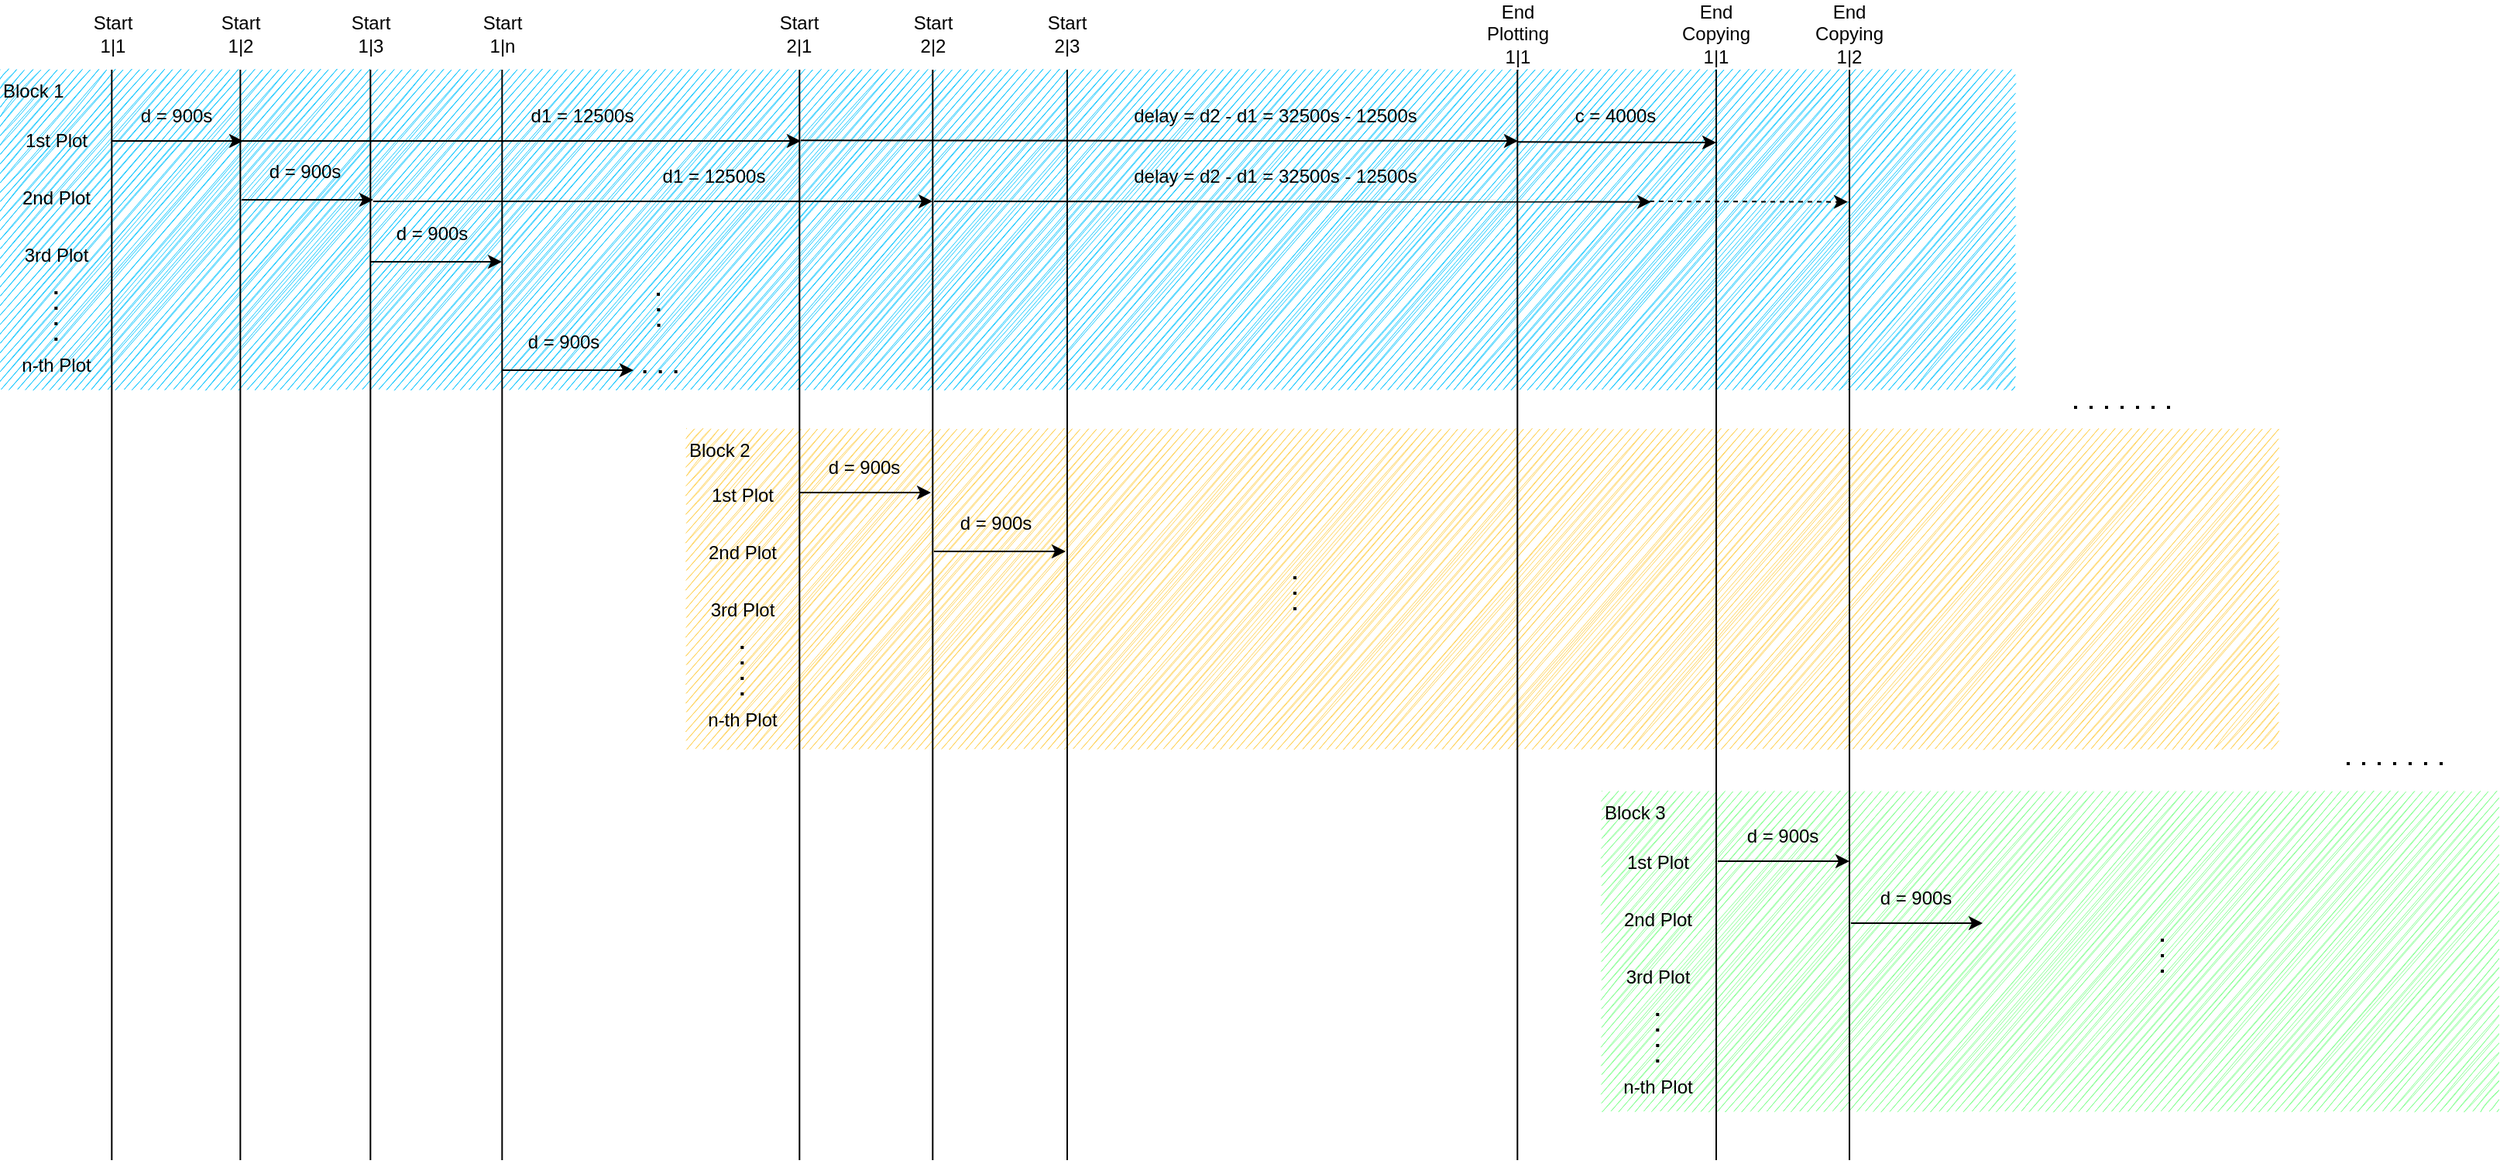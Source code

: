 <mxfile version="14.4.3" type="device"><diagram id="yvCRMvpsVP72vBLPbrq4" name="Seite-1"><mxGraphModel dx="2029" dy="815" grid="0" gridSize="10" guides="1" tooltips="1" connect="1" arrows="1" fold="1" page="0" pageScale="1" pageWidth="1169" pageHeight="827" math="0" shadow="0"><root><mxCell id="0"/><mxCell id="1" parent="0"/><mxCell id="vXeUwc7zsEq2R_QjgE9x-39" value="Block 1" style="rounded=0;whiteSpace=wrap;html=1;fillColor=#19C9FF;strokeColor=none;sketch=1;verticalAlign=top;align=left;" vertex="1" parent="1"><mxGeometry x="95" y="180" width="1301" height="206" as="geometry"/></mxCell><mxCell id="vXeUwc7zsEq2R_QjgE9x-2" value="" style="endArrow=classic;html=1;" edge="1" parent="1"><mxGeometry width="50" height="50" relative="1" as="geometry"><mxPoint x="167" y="226" as="sourcePoint"/><mxPoint x="252" y="226" as="targetPoint"/></mxGeometry></mxCell><mxCell id="vXeUwc7zsEq2R_QjgE9x-3" value="Start 1|1" style="text;html=1;strokeColor=none;fillColor=none;align=center;verticalAlign=middle;whiteSpace=wrap;rounded=0;" vertex="1" parent="1"><mxGeometry x="149" y="147" width="38" height="20" as="geometry"/></mxCell><mxCell id="vXeUwc7zsEq2R_QjgE9x-4" value="1st Plot" style="text;html=1;strokeColor=none;fillColor=none;align=center;verticalAlign=middle;whiteSpace=wrap;rounded=0;" vertex="1" parent="1"><mxGeometry x="99" y="216" width="65" height="20" as="geometry"/></mxCell><mxCell id="vXeUwc7zsEq2R_QjgE9x-6" value="" style="endArrow=classic;html=1;" edge="1" parent="1"><mxGeometry width="50" height="50" relative="1" as="geometry"><mxPoint x="251.0" y="264.0" as="sourcePoint"/><mxPoint x="336.0" y="264.0" as="targetPoint"/></mxGeometry></mxCell><mxCell id="vXeUwc7zsEq2R_QjgE9x-8" value="" style="endArrow=classic;html=1;" edge="1" parent="1"><mxGeometry width="50" height="50" relative="1" as="geometry"><mxPoint x="334.0" y="304.0" as="sourcePoint"/><mxPoint x="419" y="304.0" as="targetPoint"/></mxGeometry></mxCell><mxCell id="vXeUwc7zsEq2R_QjgE9x-9" value="2nd Plot" style="text;html=1;strokeColor=none;fillColor=none;align=center;verticalAlign=middle;whiteSpace=wrap;rounded=0;" vertex="1" parent="1"><mxGeometry x="99" y="253" width="65" height="20" as="geometry"/></mxCell><mxCell id="vXeUwc7zsEq2R_QjgE9x-10" value="3rd Plot" style="text;html=1;strokeColor=none;fillColor=none;align=center;verticalAlign=middle;whiteSpace=wrap;rounded=0;" vertex="1" parent="1"><mxGeometry x="99" y="290" width="65" height="20" as="geometry"/></mxCell><mxCell id="vXeUwc7zsEq2R_QjgE9x-11" value="d = 900s" style="text;html=1;strokeColor=none;fillColor=none;align=center;verticalAlign=middle;whiteSpace=wrap;rounded=0;" vertex="1" parent="1"><mxGeometry x="180" y="200" width="58" height="20" as="geometry"/></mxCell><mxCell id="vXeUwc7zsEq2R_QjgE9x-17" value="" style="endArrow=classic;html=1;" edge="1" parent="1"><mxGeometry width="50" height="50" relative="1" as="geometry"><mxPoint x="251" y="226" as="sourcePoint"/><mxPoint x="612" y="226" as="targetPoint"/></mxGeometry></mxCell><mxCell id="vXeUwc7zsEq2R_QjgE9x-18" value="d1 = 12500s" style="text;html=1;strokeColor=none;fillColor=none;align=center;verticalAlign=middle;whiteSpace=wrap;rounded=0;" vertex="1" parent="1"><mxGeometry x="436" y="200" width="70" height="20" as="geometry"/></mxCell><mxCell id="vXeUwc7zsEq2R_QjgE9x-19" value="d = 900s" style="text;html=1;strokeColor=none;fillColor=none;align=center;verticalAlign=middle;whiteSpace=wrap;rounded=0;" vertex="1" parent="1"><mxGeometry x="263" y="236" width="58" height="20" as="geometry"/></mxCell><mxCell id="vXeUwc7zsEq2R_QjgE9x-20" value="d = 900s" style="text;html=1;strokeColor=none;fillColor=none;align=center;verticalAlign=middle;whiteSpace=wrap;rounded=0;" vertex="1" parent="1"><mxGeometry x="345" y="276" width="58" height="20" as="geometry"/></mxCell><mxCell id="vXeUwc7zsEq2R_QjgE9x-30" value="n-th Plot" style="text;html=1;strokeColor=none;fillColor=none;align=center;verticalAlign=middle;whiteSpace=wrap;rounded=0;" vertex="1" parent="1"><mxGeometry x="99" y="361" width="65" height="20" as="geometry"/></mxCell><mxCell id="vXeUwc7zsEq2R_QjgE9x-31" value="" style="endArrow=none;dashed=1;html=1;dashPattern=1 4;strokeWidth=2;" edge="1" parent="1"><mxGeometry width="50" height="50" relative="1" as="geometry"><mxPoint x="131.16" y="355" as="sourcePoint"/><mxPoint x="131.16" y="321" as="targetPoint"/></mxGeometry></mxCell><mxCell id="vXeUwc7zsEq2R_QjgE9x-33" value="" style="endArrow=classic;html=1;" edge="1" parent="1"><mxGeometry width="50" height="50" relative="1" as="geometry"><mxPoint x="336" y="265" as="sourcePoint"/><mxPoint x="697" y="265" as="targetPoint"/></mxGeometry></mxCell><mxCell id="vXeUwc7zsEq2R_QjgE9x-34" value="d1 = 12500s" style="text;html=1;strokeColor=none;fillColor=none;align=center;verticalAlign=middle;whiteSpace=wrap;rounded=0;" vertex="1" parent="1"><mxGeometry x="521" y="239" width="70" height="20" as="geometry"/></mxCell><mxCell id="vXeUwc7zsEq2R_QjgE9x-38" value="" style="endArrow=none;dashed=1;html=1;dashPattern=1 4;strokeWidth=2;" edge="1" parent="1"><mxGeometry width="50" height="50" relative="1" as="geometry"><mxPoint x="520.31" y="346" as="sourcePoint"/><mxPoint x="520" y="324" as="targetPoint"/></mxGeometry></mxCell><mxCell id="vXeUwc7zsEq2R_QjgE9x-41" value="Block 2" style="rounded=0;whiteSpace=wrap;html=1;strokeColor=none;sketch=1;fillColor=#FFD45E;verticalAlign=top;align=left;" vertex="1" parent="1"><mxGeometry x="538" y="412" width="1028" height="206" as="geometry"/></mxCell><mxCell id="vXeUwc7zsEq2R_QjgE9x-42" value="1st Plot" style="text;html=1;strokeColor=none;fillColor=none;align=center;verticalAlign=middle;whiteSpace=wrap;rounded=0;" vertex="1" parent="1"><mxGeometry x="542" y="445" width="65" height="20" as="geometry"/></mxCell><mxCell id="vXeUwc7zsEq2R_QjgE9x-43" value="2nd Plot" style="text;html=1;strokeColor=none;fillColor=none;align=center;verticalAlign=middle;whiteSpace=wrap;rounded=0;" vertex="1" parent="1"><mxGeometry x="542" y="482" width="65" height="20" as="geometry"/></mxCell><mxCell id="vXeUwc7zsEq2R_QjgE9x-44" value="3rd Plot" style="text;html=1;strokeColor=none;fillColor=none;align=center;verticalAlign=middle;whiteSpace=wrap;rounded=0;" vertex="1" parent="1"><mxGeometry x="542" y="519" width="65" height="20" as="geometry"/></mxCell><mxCell id="vXeUwc7zsEq2R_QjgE9x-45" value="n-th Plot" style="text;html=1;strokeColor=none;fillColor=none;align=center;verticalAlign=middle;whiteSpace=wrap;rounded=0;" vertex="1" parent="1"><mxGeometry x="542" y="590" width="65" height="20" as="geometry"/></mxCell><mxCell id="vXeUwc7zsEq2R_QjgE9x-46" value="" style="endArrow=none;dashed=1;html=1;dashPattern=1 4;strokeWidth=2;" edge="1" parent="1"><mxGeometry width="50" height="50" relative="1" as="geometry"><mxPoint x="574.16" y="584" as="sourcePoint"/><mxPoint x="574.16" y="550" as="targetPoint"/></mxGeometry></mxCell><mxCell id="vXeUwc7zsEq2R_QjgE9x-48" value="" style="endArrow=classic;html=1;" edge="1" parent="1"><mxGeometry width="50" height="50" relative="1" as="geometry"><mxPoint x="611" y="453" as="sourcePoint"/><mxPoint x="696" y="453" as="targetPoint"/></mxGeometry></mxCell><mxCell id="vXeUwc7zsEq2R_QjgE9x-49" value="d = 900s" style="text;html=1;strokeColor=none;fillColor=none;align=center;verticalAlign=middle;whiteSpace=wrap;rounded=0;" vertex="1" parent="1"><mxGeometry x="624" y="427" width="58" height="20" as="geometry"/></mxCell><mxCell id="vXeUwc7zsEq2R_QjgE9x-52" value="" style="endArrow=classic;html=1;" edge="1" parent="1"><mxGeometry width="50" height="50" relative="1" as="geometry"><mxPoint x="698" y="491" as="sourcePoint"/><mxPoint x="783" y="491" as="targetPoint"/></mxGeometry></mxCell><mxCell id="vXeUwc7zsEq2R_QjgE9x-53" value="d = 900s" style="text;html=1;strokeColor=none;fillColor=none;align=center;verticalAlign=middle;whiteSpace=wrap;rounded=0;" vertex="1" parent="1"><mxGeometry x="709" y="463" width="58" height="20" as="geometry"/></mxCell><mxCell id="vXeUwc7zsEq2R_QjgE9x-57" value="" style="endArrow=classic;html=1;" edge="1" parent="1"><mxGeometry width="50" height="50" relative="1" as="geometry"><mxPoint x="612" y="225.66" as="sourcePoint"/><mxPoint x="1075" y="226" as="targetPoint"/></mxGeometry></mxCell><mxCell id="vXeUwc7zsEq2R_QjgE9x-58" value="delay = d2 - d1 = 32500s - 12500s" style="text;html=1;strokeColor=none;fillColor=none;align=center;verticalAlign=middle;whiteSpace=wrap;rounded=0;" vertex="1" parent="1"><mxGeometry x="803" y="200" width="231" height="20" as="geometry"/></mxCell><mxCell id="vXeUwc7zsEq2R_QjgE9x-60" value="" style="endArrow=classic;html=1;" edge="1" parent="1"><mxGeometry width="50" height="50" relative="1" as="geometry"><mxPoint x="1075" y="226.66" as="sourcePoint"/><mxPoint x="1203" y="227" as="targetPoint"/></mxGeometry></mxCell><mxCell id="vXeUwc7zsEq2R_QjgE9x-61" value="c = 4000s" style="text;html=1;strokeColor=none;fillColor=none;align=center;verticalAlign=middle;whiteSpace=wrap;rounded=0;" vertex="1" parent="1"><mxGeometry x="1103" y="200" width="70" height="20" as="geometry"/></mxCell><mxCell id="vXeUwc7zsEq2R_QjgE9x-62" value="End Copying 1|1" style="text;html=1;strokeColor=none;fillColor=none;align=center;verticalAlign=middle;whiteSpace=wrap;rounded=0;" vertex="1" parent="1"><mxGeometry x="1176" y="147" width="54" height="20" as="geometry"/></mxCell><mxCell id="vXeUwc7zsEq2R_QjgE9x-63" value="Start 1|2" style="text;html=1;strokeColor=none;fillColor=none;align=center;verticalAlign=middle;whiteSpace=wrap;rounded=0;" vertex="1" parent="1"><mxGeometry x="229" y="147" width="43" height="20" as="geometry"/></mxCell><mxCell id="vXeUwc7zsEq2R_QjgE9x-64" value="Start 1|3" style="text;html=1;strokeColor=none;fillColor=none;align=center;verticalAlign=middle;whiteSpace=wrap;rounded=0;" vertex="1" parent="1"><mxGeometry x="314" y="147" width="41" height="20" as="geometry"/></mxCell><mxCell id="vXeUwc7zsEq2R_QjgE9x-65" value="Start 1|n" style="text;html=1;strokeColor=none;fillColor=none;align=center;verticalAlign=middle;whiteSpace=wrap;rounded=0;" vertex="1" parent="1"><mxGeometry x="398" y="147" width="43" height="20" as="geometry"/></mxCell><mxCell id="vXeUwc7zsEq2R_QjgE9x-66" value="Start 2|1" style="text;html=1;strokeColor=none;fillColor=none;align=center;verticalAlign=middle;whiteSpace=wrap;rounded=0;" vertex="1" parent="1"><mxGeometry x="589" y="147" width="44" height="20" as="geometry"/></mxCell><mxCell id="vXeUwc7zsEq2R_QjgE9x-68" value="Start 2|2" style="text;html=1;strokeColor=none;fillColor=none;align=center;verticalAlign=middle;whiteSpace=wrap;rounded=0;" vertex="1" parent="1"><mxGeometry x="676" y="147" width="43" height="20" as="geometry"/></mxCell><mxCell id="vXeUwc7zsEq2R_QjgE9x-69" value="Start 2|3" style="text;html=1;strokeColor=none;fillColor=none;align=center;verticalAlign=middle;whiteSpace=wrap;rounded=0;" vertex="1" parent="1"><mxGeometry x="763" y="147" width="42" height="20" as="geometry"/></mxCell><mxCell id="vXeUwc7zsEq2R_QjgE9x-70" value="End Plotting 1|1" style="text;html=1;strokeColor=none;fillColor=none;align=center;verticalAlign=middle;whiteSpace=wrap;rounded=0;" vertex="1" parent="1"><mxGeometry x="1046" y="147" width="58" height="20" as="geometry"/></mxCell><mxCell id="vXeUwc7zsEq2R_QjgE9x-74" value="Block 3" style="rounded=0;whiteSpace=wrap;html=1;strokeColor=none;sketch=1;verticalAlign=top;align=left;fillColor=#8CFF98;" vertex="1" parent="1"><mxGeometry x="1129" y="646" width="579" height="206" as="geometry"/></mxCell><mxCell id="vXeUwc7zsEq2R_QjgE9x-75" value="1st Plot" style="text;html=1;strokeColor=none;fillColor=none;align=center;verticalAlign=middle;whiteSpace=wrap;rounded=0;" vertex="1" parent="1"><mxGeometry x="1133" y="682" width="65" height="20" as="geometry"/></mxCell><mxCell id="vXeUwc7zsEq2R_QjgE9x-76" value="2nd Plot" style="text;html=1;strokeColor=none;fillColor=none;align=center;verticalAlign=middle;whiteSpace=wrap;rounded=0;" vertex="1" parent="1"><mxGeometry x="1133" y="719" width="65" height="20" as="geometry"/></mxCell><mxCell id="vXeUwc7zsEq2R_QjgE9x-77" value="3rd Plot" style="text;html=1;strokeColor=none;fillColor=none;align=center;verticalAlign=middle;whiteSpace=wrap;rounded=0;" vertex="1" parent="1"><mxGeometry x="1133" y="756" width="65" height="20" as="geometry"/></mxCell><mxCell id="vXeUwc7zsEq2R_QjgE9x-78" value="n-th Plot" style="text;html=1;strokeColor=none;fillColor=none;align=center;verticalAlign=middle;whiteSpace=wrap;rounded=0;" vertex="1" parent="1"><mxGeometry x="1133" y="827" width="65" height="20" as="geometry"/></mxCell><mxCell id="vXeUwc7zsEq2R_QjgE9x-79" value="" style="endArrow=none;dashed=1;html=1;dashPattern=1 4;strokeWidth=2;" edge="1" parent="1"><mxGeometry width="50" height="50" relative="1" as="geometry"><mxPoint x="1165.16" y="821" as="sourcePoint"/><mxPoint x="1165.16" y="787" as="targetPoint"/></mxGeometry></mxCell><mxCell id="vXeUwc7zsEq2R_QjgE9x-80" value="" style="endArrow=none;html=1;strokeWidth=2;dashed=1;dashPattern=1 4;" edge="1" parent="1"><mxGeometry width="50" height="50" relative="1" as="geometry"><mxPoint x="1434.0" y="398.0" as="sourcePoint"/><mxPoint x="1504.0" y="398.0" as="targetPoint"/></mxGeometry></mxCell><mxCell id="vXeUwc7zsEq2R_QjgE9x-89" value="" style="endArrow=none;html=1;" edge="1" parent="1"><mxGeometry width="50" height="50" relative="1" as="geometry"><mxPoint x="1203" y="884" as="sourcePoint"/><mxPoint x="1203" y="180" as="targetPoint"/></mxGeometry></mxCell><mxCell id="vXeUwc7zsEq2R_QjgE9x-90" value="" style="endArrow=none;dashed=1;html=1;dashPattern=1 4;strokeWidth=2;" edge="1" parent="1"><mxGeometry width="50" height="50" relative="1" as="geometry"><mxPoint x="931" y="529" as="sourcePoint"/><mxPoint x="931" y="501" as="targetPoint"/></mxGeometry></mxCell><mxCell id="vXeUwc7zsEq2R_QjgE9x-121" value="" style="endArrow=classic;html=1;" edge="1" parent="1"><mxGeometry width="50" height="50" relative="1" as="geometry"><mxPoint x="419" y="374" as="sourcePoint"/><mxPoint x="504" y="374" as="targetPoint"/></mxGeometry></mxCell><mxCell id="vXeUwc7zsEq2R_QjgE9x-122" value="d = 900s" style="text;html=1;strokeColor=none;fillColor=none;align=center;verticalAlign=middle;whiteSpace=wrap;rounded=0;" vertex="1" parent="1"><mxGeometry x="430" y="346" width="58" height="20" as="geometry"/></mxCell><mxCell id="vXeUwc7zsEq2R_QjgE9x-123" value="" style="endArrow=none;dashed=1;html=1;dashPattern=1 4;strokeWidth=2;" edge="1" parent="1"><mxGeometry width="50" height="50" relative="1" as="geometry"><mxPoint x="510.31" y="375" as="sourcePoint"/><mxPoint x="538" y="375" as="targetPoint"/></mxGeometry></mxCell><mxCell id="vXeUwc7zsEq2R_QjgE9x-126" value="" style="endArrow=classic;html=1;" edge="1" parent="1"><mxGeometry width="50" height="50" relative="1" as="geometry"><mxPoint x="1204" y="691" as="sourcePoint"/><mxPoint x="1289" y="691" as="targetPoint"/></mxGeometry></mxCell><mxCell id="vXeUwc7zsEq2R_QjgE9x-127" value="d = 900s" style="text;html=1;strokeColor=none;fillColor=none;align=center;verticalAlign=middle;whiteSpace=wrap;rounded=0;" vertex="1" parent="1"><mxGeometry x="1217" y="665" width="58" height="20" as="geometry"/></mxCell><mxCell id="vXeUwc7zsEq2R_QjgE9x-128" value="" style="endArrow=none;html=1;" edge="1" parent="1"><mxGeometry width="50" height="50" relative="1" as="geometry"><mxPoint x="1074.66" y="884.0" as="sourcePoint"/><mxPoint x="1074.66" y="180" as="targetPoint"/></mxGeometry></mxCell><mxCell id="vXeUwc7zsEq2R_QjgE9x-129" value="" style="endArrow=none;html=1;" edge="1" parent="1"><mxGeometry width="50" height="50" relative="1" as="geometry"><mxPoint x="784" y="884.0" as="sourcePoint"/><mxPoint x="784" y="180" as="targetPoint"/></mxGeometry></mxCell><mxCell id="vXeUwc7zsEq2R_QjgE9x-130" value="" style="endArrow=none;html=1;" edge="1" parent="1"><mxGeometry width="50" height="50" relative="1" as="geometry"><mxPoint x="697.16" y="884.0" as="sourcePoint"/><mxPoint x="697.16" y="180" as="targetPoint"/></mxGeometry></mxCell><mxCell id="vXeUwc7zsEq2R_QjgE9x-131" value="" style="endArrow=none;html=1;" edge="1" parent="1"><mxGeometry width="50" height="50" relative="1" as="geometry"><mxPoint x="611.16" y="884.0" as="sourcePoint"/><mxPoint x="611.16" y="180" as="targetPoint"/></mxGeometry></mxCell><mxCell id="vXeUwc7zsEq2R_QjgE9x-132" value="" style="endArrow=none;html=1;" edge="1" parent="1"><mxGeometry width="50" height="50" relative="1" as="geometry"><mxPoint x="419.16" y="884.0" as="sourcePoint"/><mxPoint x="419.16" y="180" as="targetPoint"/></mxGeometry></mxCell><mxCell id="vXeUwc7zsEq2R_QjgE9x-133" value="" style="endArrow=none;html=1;" edge="1" parent="1"><mxGeometry width="50" height="50" relative="1" as="geometry"><mxPoint x="334.16" y="884.0" as="sourcePoint"/><mxPoint x="334.16" y="180" as="targetPoint"/></mxGeometry></mxCell><mxCell id="vXeUwc7zsEq2R_QjgE9x-134" value="" style="endArrow=none;html=1;" edge="1" parent="1"><mxGeometry width="50" height="50" relative="1" as="geometry"><mxPoint x="250.16" y="884.0" as="sourcePoint"/><mxPoint x="250.16" y="180" as="targetPoint"/></mxGeometry></mxCell><mxCell id="vXeUwc7zsEq2R_QjgE9x-135" value="" style="endArrow=none;html=1;" edge="1" parent="1"><mxGeometry width="50" height="50" relative="1" as="geometry"><mxPoint x="167.16" y="884.0" as="sourcePoint"/><mxPoint x="167.16" y="180" as="targetPoint"/></mxGeometry></mxCell><mxCell id="vXeUwc7zsEq2R_QjgE9x-136" value="" style="endArrow=none;html=1;" edge="1" parent="1"><mxGeometry width="50" height="50" relative="1" as="geometry"><mxPoint x="1289" y="884.0" as="sourcePoint"/><mxPoint x="1289" y="180" as="targetPoint"/></mxGeometry></mxCell><mxCell id="vXeUwc7zsEq2R_QjgE9x-137" value="" style="endArrow=classic;html=1;" edge="1" parent="1"><mxGeometry width="50" height="50" relative="1" as="geometry"><mxPoint x="698" y="265.0" as="sourcePoint"/><mxPoint x="1161" y="265.34" as="targetPoint"/></mxGeometry></mxCell><mxCell id="vXeUwc7zsEq2R_QjgE9x-139" value="delay = d2 - d1 = 32500s - 12500s" style="text;html=1;strokeColor=none;fillColor=none;align=center;verticalAlign=middle;whiteSpace=wrap;rounded=0;" vertex="1" parent="1"><mxGeometry x="803" y="239" width="231" height="20" as="geometry"/></mxCell><mxCell id="vXeUwc7zsEq2R_QjgE9x-140" value="" style="endArrow=classic;html=1;dashed=1;" edge="1" parent="1"><mxGeometry width="50" height="50" relative="1" as="geometry"><mxPoint x="1160" y="265.0" as="sourcePoint"/><mxPoint x="1288" y="265.34" as="targetPoint"/></mxGeometry></mxCell><mxCell id="vXeUwc7zsEq2R_QjgE9x-142" value="End Copying 1|2" style="text;html=1;strokeColor=none;fillColor=none;align=center;verticalAlign=middle;whiteSpace=wrap;rounded=0;" vertex="1" parent="1"><mxGeometry x="1262" y="147" width="54" height="20" as="geometry"/></mxCell><mxCell id="vXeUwc7zsEq2R_QjgE9x-143" value="" style="endArrow=none;html=1;strokeWidth=2;dashed=1;dashPattern=1 4;" edge="1" parent="1"><mxGeometry width="50" height="50" relative="1" as="geometry"><mxPoint x="1610.0" y="628" as="sourcePoint"/><mxPoint x="1680.0" y="628" as="targetPoint"/></mxGeometry></mxCell><mxCell id="vXeUwc7zsEq2R_QjgE9x-144" value="" style="endArrow=none;dashed=1;html=1;dashPattern=1 4;strokeWidth=2;" edge="1" parent="1"><mxGeometry width="50" height="50" relative="1" as="geometry"><mxPoint x="1491" y="763" as="sourcePoint"/><mxPoint x="1491" y="735" as="targetPoint"/></mxGeometry></mxCell><mxCell id="vXeUwc7zsEq2R_QjgE9x-145" value="" style="endArrow=classic;html=1;" edge="1" parent="1"><mxGeometry width="50" height="50" relative="1" as="geometry"><mxPoint x="1290.0" y="731" as="sourcePoint"/><mxPoint x="1375.0" y="731" as="targetPoint"/></mxGeometry></mxCell><mxCell id="vXeUwc7zsEq2R_QjgE9x-146" value="d = 900s" style="text;html=1;strokeColor=none;fillColor=none;align=center;verticalAlign=middle;whiteSpace=wrap;rounded=0;" vertex="1" parent="1"><mxGeometry x="1303" y="705" width="58" height="20" as="geometry"/></mxCell></root></mxGraphModel></diagram></mxfile>